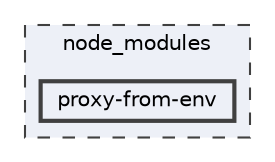 digraph "node_modules/proxy-from-env"
{
 // LATEX_PDF_SIZE
  bgcolor="transparent";
  edge [fontname=Helvetica,fontsize=10,labelfontname=Helvetica,labelfontsize=10];
  node [fontname=Helvetica,fontsize=10,shape=box,height=0.2,width=0.4];
  compound=true
  subgraph clusterdir_acd06b18086a0dd2ae699b1e0b775be8 {
    graph [ bgcolor="#edf0f7", pencolor="grey25", label="node_modules", fontname=Helvetica,fontsize=10 style="filled,dashed", URL="dir_acd06b18086a0dd2ae699b1e0b775be8.html",tooltip=""]
  dir_0b9fd741ed1fe99044ae254ef8815ff0 [label="proxy-from-env", fillcolor="#edf0f7", color="grey25", style="filled,bold", URL="dir_0b9fd741ed1fe99044ae254ef8815ff0.html",tooltip=""];
  }
}
